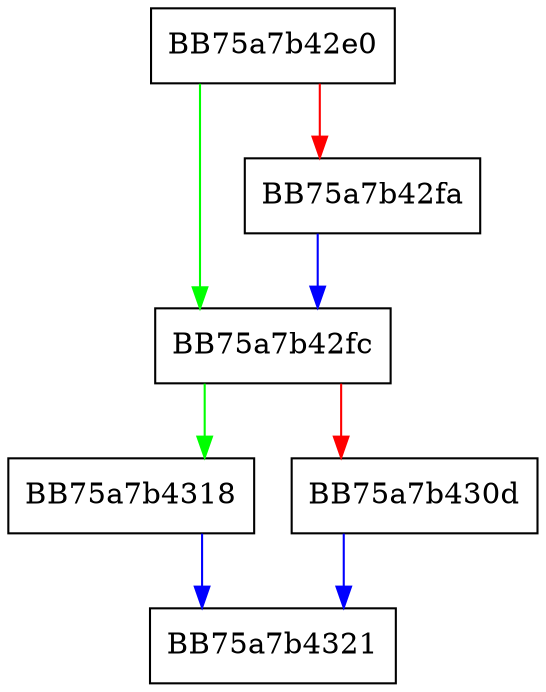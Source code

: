 digraph FPU_fsqrt {
  node [shape="box"];
  graph [splines=ortho];
  BB75a7b42e0 -> BB75a7b42fc [color="green"];
  BB75a7b42e0 -> BB75a7b42fa [color="red"];
  BB75a7b42fa -> BB75a7b42fc [color="blue"];
  BB75a7b42fc -> BB75a7b4318 [color="green"];
  BB75a7b42fc -> BB75a7b430d [color="red"];
  BB75a7b430d -> BB75a7b4321 [color="blue"];
  BB75a7b4318 -> BB75a7b4321 [color="blue"];
}